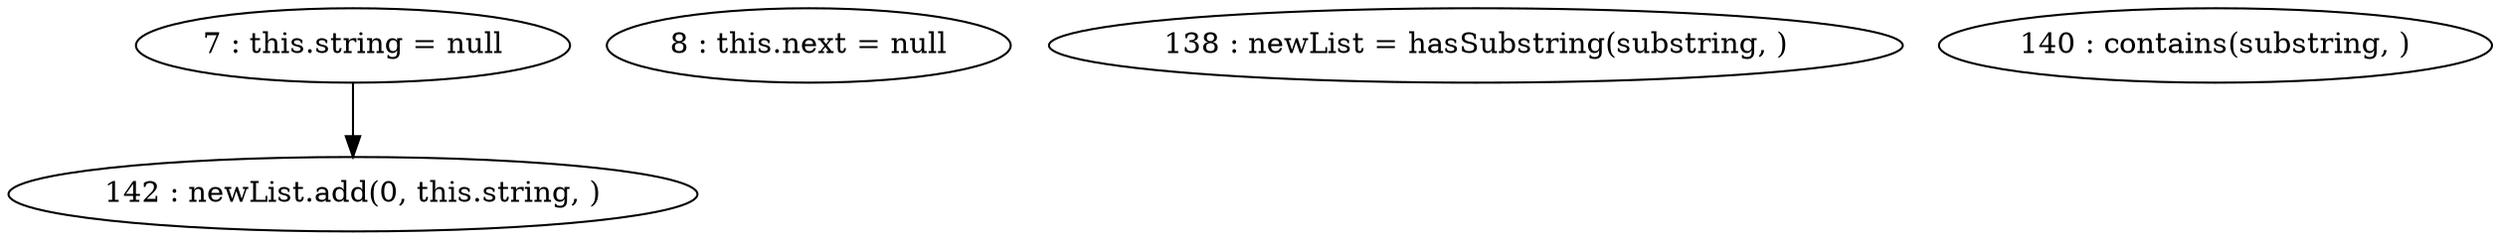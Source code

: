 digraph G {
"7 : this.string = null"
"7 : this.string = null" -> "142 : newList.add(0, this.string, )"
"8 : this.next = null"
"138 : newList = hasSubstring(substring, )"
"140 : contains(substring, )"
"142 : newList.add(0, this.string, )"
}